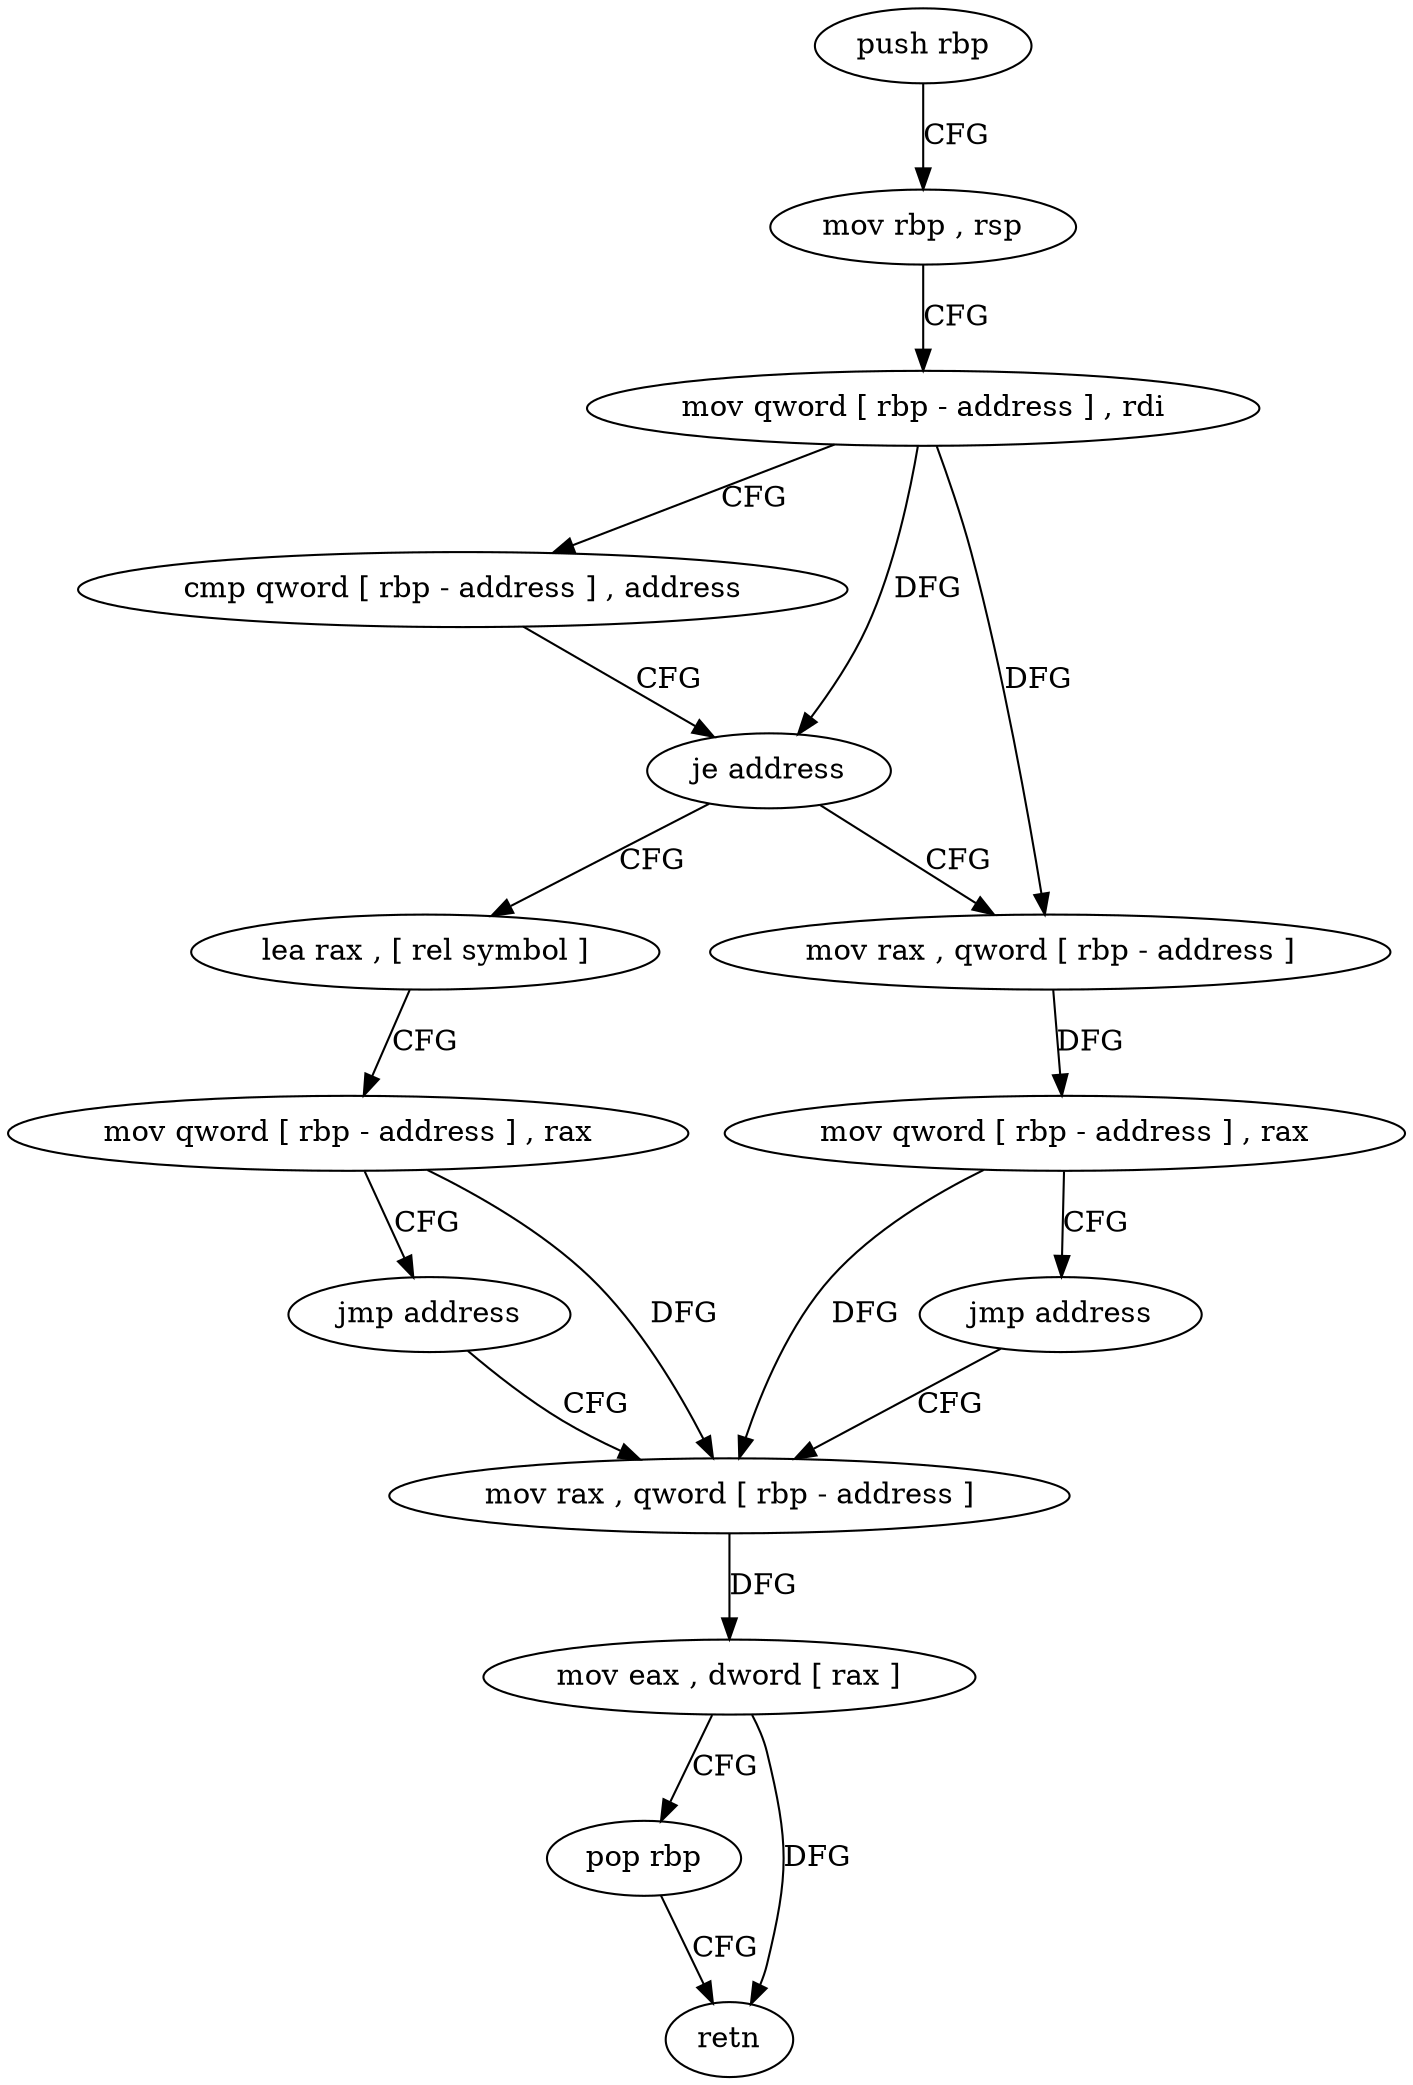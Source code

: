 digraph "func" {
"4227728" [label = "push rbp" ]
"4227729" [label = "mov rbp , rsp" ]
"4227732" [label = "mov qword [ rbp - address ] , rdi" ]
"4227736" [label = "cmp qword [ rbp - address ] , address" ]
"4227741" [label = "je address" ]
"4227760" [label = "lea rax , [ rel symbol ]" ]
"4227747" [label = "mov rax , qword [ rbp - address ]" ]
"4227767" [label = "mov qword [ rbp - address ] , rax" ]
"4227771" [label = "jmp address" ]
"4227776" [label = "mov rax , qword [ rbp - address ]" ]
"4227751" [label = "mov qword [ rbp - address ] , rax" ]
"4227755" [label = "jmp address" ]
"4227780" [label = "mov eax , dword [ rax ]" ]
"4227782" [label = "pop rbp" ]
"4227783" [label = "retn" ]
"4227728" -> "4227729" [ label = "CFG" ]
"4227729" -> "4227732" [ label = "CFG" ]
"4227732" -> "4227736" [ label = "CFG" ]
"4227732" -> "4227741" [ label = "DFG" ]
"4227732" -> "4227747" [ label = "DFG" ]
"4227736" -> "4227741" [ label = "CFG" ]
"4227741" -> "4227760" [ label = "CFG" ]
"4227741" -> "4227747" [ label = "CFG" ]
"4227760" -> "4227767" [ label = "CFG" ]
"4227747" -> "4227751" [ label = "DFG" ]
"4227767" -> "4227771" [ label = "CFG" ]
"4227767" -> "4227776" [ label = "DFG" ]
"4227771" -> "4227776" [ label = "CFG" ]
"4227776" -> "4227780" [ label = "DFG" ]
"4227751" -> "4227755" [ label = "CFG" ]
"4227751" -> "4227776" [ label = "DFG" ]
"4227755" -> "4227776" [ label = "CFG" ]
"4227780" -> "4227782" [ label = "CFG" ]
"4227780" -> "4227783" [ label = "DFG" ]
"4227782" -> "4227783" [ label = "CFG" ]
}
